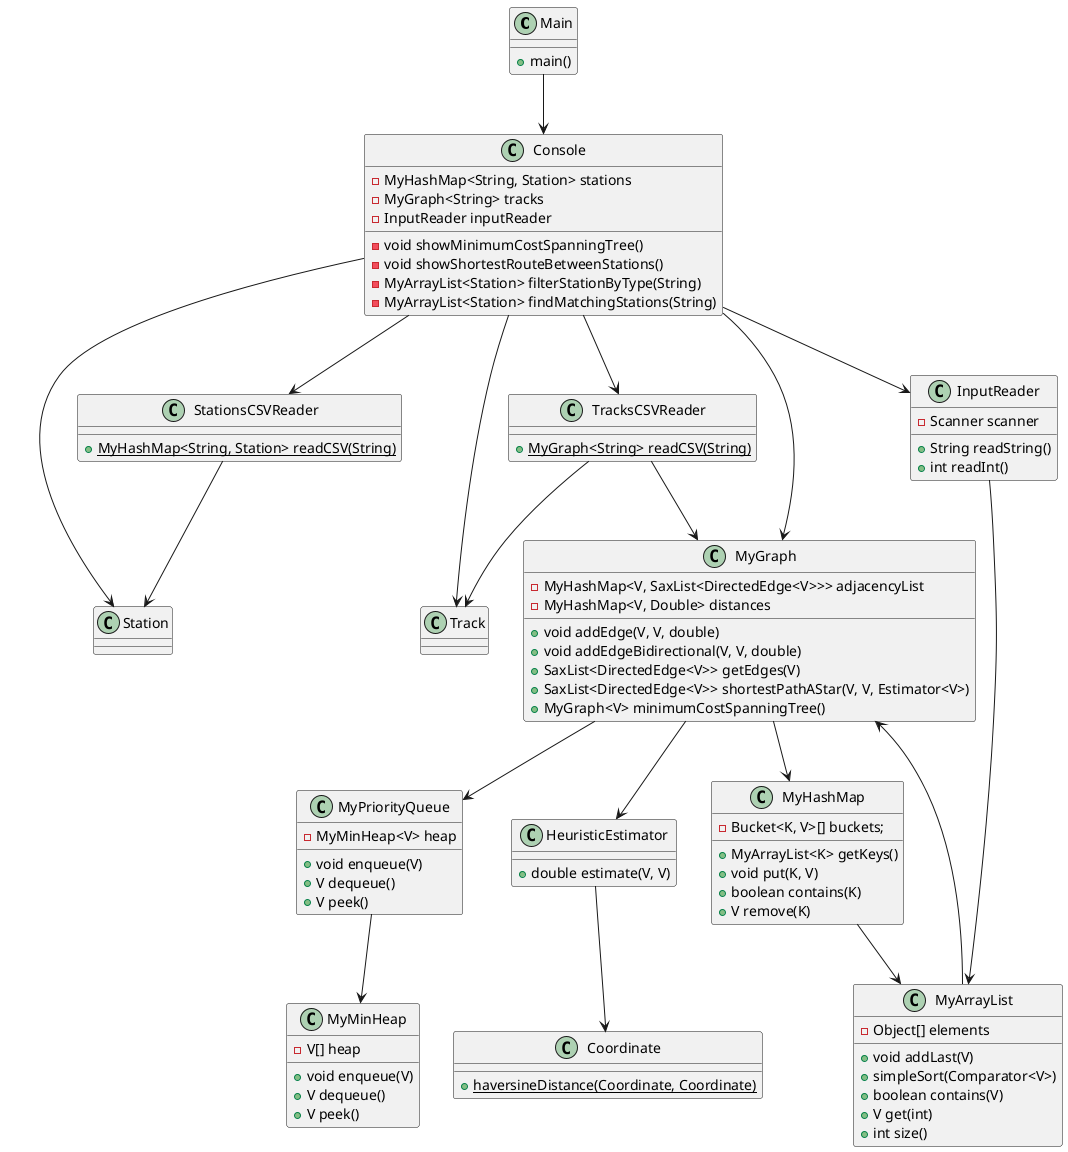 @startuml
class Main {
+main()
}

class Console {
- MyHashMap<String, Station> stations
- MyGraph<String> tracks
- InputReader inputReader
- void showMinimumCostSpanningTree()
- void showShortestRouteBetweenStations()
- MyArrayList<Station> filterStationByType(String)
- MyArrayList<Station> findMatchingStations(String)
}

class Station {
}

class Track {
}


class StationsCSVReader {
+ {static} MyHashMap<String, Station> readCSV(String)
}

class TracksCSVReader {
+ {static} MyGraph<String> readCSV(String)
}

class InputReader {
- Scanner scanner
+ String readString()
+ int readInt()
}
class MyHashMap {
- Bucket<K, V>[] buckets;
+ MyArrayList<K> getKeys()
+ void put(K, V)
+ boolean contains(K)
+ V remove(K)
}

class MyArrayList {
- Object[] elements
+ void addLast(V)
+ simpleSort(Comparator<V>)
+ boolean contains(V)
+ V get(int)
+ int size()
}

class MyPriorityQueue {
- MyMinHeap<V> heap
+ void enqueue(V)
+ V dequeue()
+ V peek()
}

class MyMinHeap {
- V[] heap
+ void enqueue(V)
+ V dequeue()
+ V peek()
}

class MyGraph {
- MyHashMap<V, SaxList<DirectedEdge<V>>> adjacencyList
- MyHashMap<V, Double> distances
+ void addEdge(V, V, double)
+ void addEdgeBidirectional(V, V, double)
+ SaxList<DirectedEdge<V>> getEdges(V)
+ SaxList<DirectedEdge<V>> shortestPathAStar(V, V, Estimator<V>)
+ MyGraph<V> minimumCostSpanningTree()
}

class HeuristicEstimator {
+ double estimate(V, V)
}

class Coordinate {
+ {static} haversineDistance(Coordinate, Coordinate)
}

Main --> Console
Console --> StationsCSVReader
Console --> TracksCSVReader
Console --> InputReader
Console --> Station
Console --> Track
Console --> MyGraph
StationsCSVReader --> Station
TracksCSVReader --> Track
TracksCSVReader --> MyGraph
MyGraph --> HeuristicEstimator
MyGraph --> MyPriorityQueue
MyGraph --> MyHashMap
MyHashMap --> MyArrayList
InputReader --> MyArrayList
MyArrayList --> MyGraph
MyPriorityQueue --> MyMinHeap
HeuristicEstimator --> Coordinate
@enduml